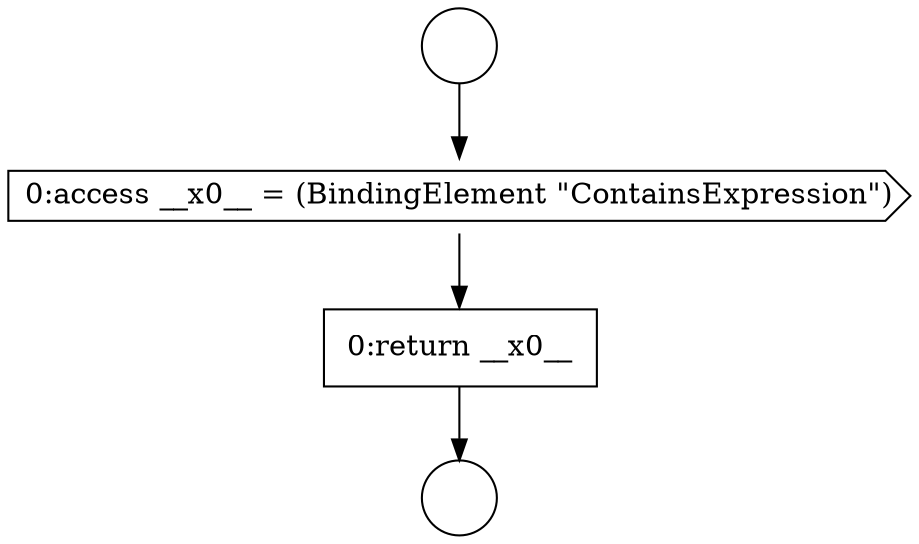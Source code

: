 digraph {
  node5790 [shape=circle label=" " color="black" fillcolor="white" style=filled]
  node5792 [shape=cds, label=<<font color="black">0:access __x0__ = (BindingElement &quot;ContainsExpression&quot;)</font>> color="black" fillcolor="white" style=filled]
  node5793 [shape=none, margin=0, label=<<font color="black">
    <table border="0" cellborder="1" cellspacing="0" cellpadding="10">
      <tr><td align="left">0:return __x0__</td></tr>
    </table>
  </font>> color="black" fillcolor="white" style=filled]
  node5791 [shape=circle label=" " color="black" fillcolor="white" style=filled]
  node5790 -> node5792 [ color="black"]
  node5792 -> node5793 [ color="black"]
  node5793 -> node5791 [ color="black"]
}
